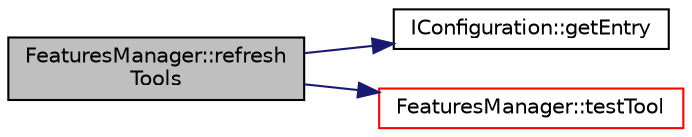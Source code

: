 digraph "FeaturesManager::refreshTools"
{
 // LATEX_PDF_SIZE
  edge [fontname="Helvetica",fontsize="10",labelfontname="Helvetica",labelfontsize="10"];
  node [fontname="Helvetica",fontsize="10",shape=record];
  rankdir="LR";
  Node1 [label="FeaturesManager::refresh\lTools",height=0.2,width=0.4,color="black", fillcolor="grey75", style="filled", fontcolor="black",tooltip=" "];
  Node1 -> Node2 [color="midnightblue",fontsize="10",style="solid",fontname="Helvetica"];
  Node2 [label="IConfiguration::getEntry",height=0.2,width=0.4,color="black", fillcolor="white", style="filled",URL="$struct_i_configuration.html#a56f21aac17f8a84e7c708081b922f595",tooltip=" "];
  Node1 -> Node3 [color="midnightblue",fontsize="10",style="solid",fontname="Helvetica"];
  Node3 [label="FeaturesManager::testTool",height=0.2,width=0.4,color="red", fillcolor="white", style="filled",URL="$class_features_manager.html#a60a7800ad3da2ad31b40756fc58d9d16",tooltip=" "];
}
